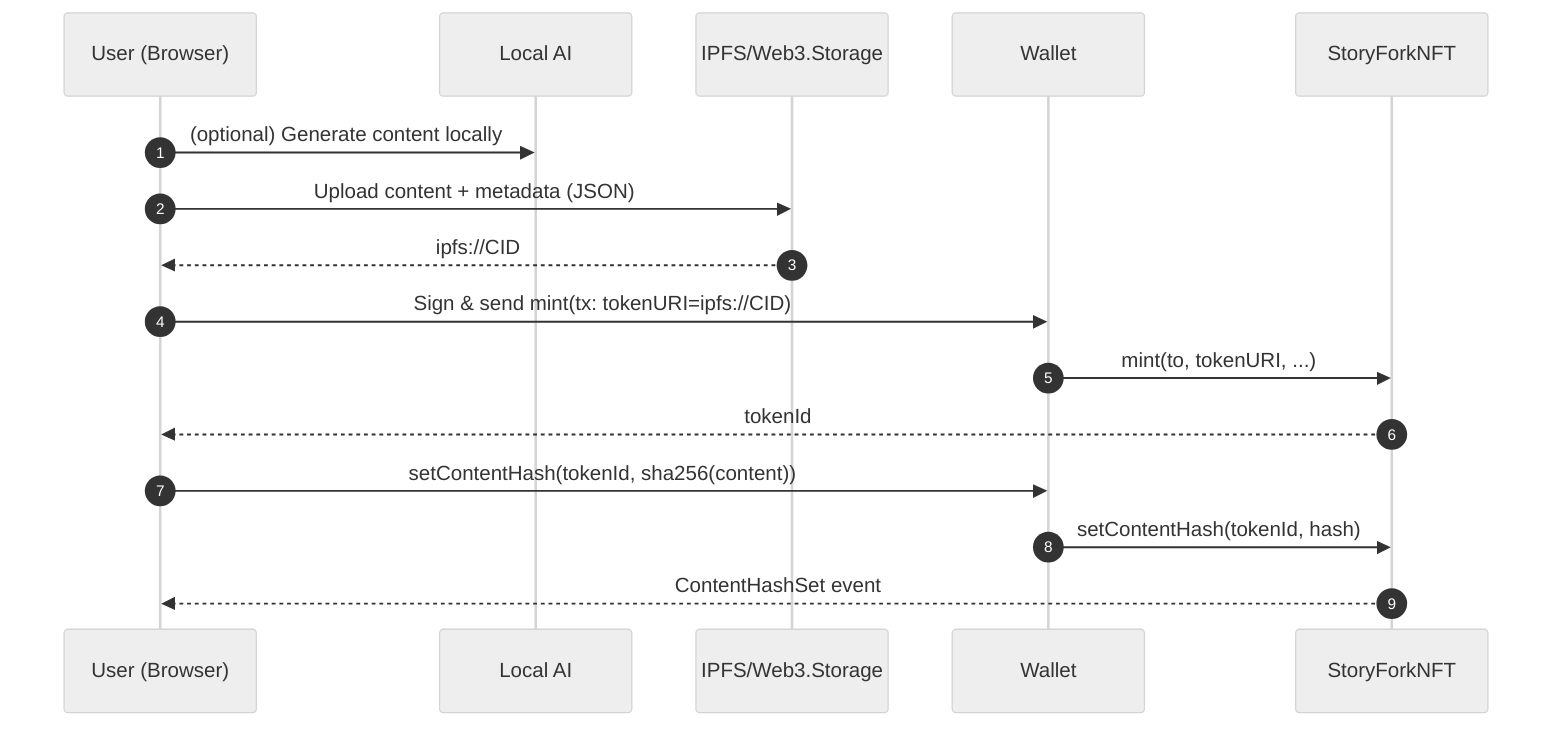 %%{init: {'theme':'neutral'}}%%
sequenceDiagram
  autonumber
  participant U as User (Browser)
  participant AI as Local AI
  participant IPFS as IPFS/Web3.Storage
  participant W as Wallet
  participant C as StoryForkNFT

  U->>AI: (optional) Generate content locally
  U->>IPFS: Upload content + metadata (JSON)
  IPFS-->>U: ipfs://CID
  U->>W: Sign & send mint(tx: tokenURI=ipfs://CID)
  W->>C: mint(to, tokenURI, ...)
  C-->>U: tokenId
  U->>W: setContentHash(tokenId, sha256(content))
  W->>C: setContentHash(tokenId, hash)
  C-->>U: ContentHashSet event